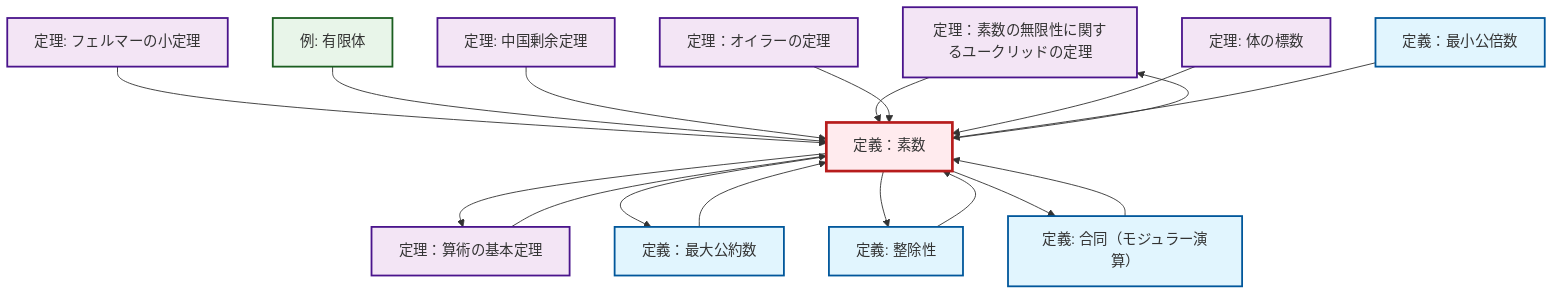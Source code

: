 graph TD
    classDef definition fill:#e1f5fe,stroke:#01579b,stroke-width:2px
    classDef theorem fill:#f3e5f5,stroke:#4a148c,stroke-width:2px
    classDef axiom fill:#fff3e0,stroke:#e65100,stroke-width:2px
    classDef example fill:#e8f5e9,stroke:#1b5e20,stroke-width:2px
    classDef current fill:#ffebee,stroke:#b71c1c,stroke-width:3px
    thm-euclid-infinitude-primes["定理：素数の無限性に関するユークリッドの定理"]:::theorem
    def-lcm["定義：最小公倍数"]:::definition
    thm-euler["定理：オイラーの定理"]:::theorem
    def-prime["定義：素数"]:::definition
    thm-chinese-remainder["定理: 中国剰余定理"]:::theorem
    thm-fermat-little["定理: フェルマーの小定理"]:::theorem
    def-gcd["定義：最大公約数"]:::definition
    thm-field-characteristic["定理: 体の標数"]:::theorem
    thm-fundamental-arithmetic["定理：算術の基本定理"]:::theorem
    ex-finite-field["例: 有限体"]:::example
    def-divisibility["定義: 整除性"]:::definition
    def-congruence["定義: 合同（モジュラー演算）"]:::definition
    def-divisibility --> def-prime
    thm-fermat-little --> def-prime
    thm-fundamental-arithmetic --> def-prime
    def-prime --> thm-fundamental-arithmetic
    def-gcd --> def-prime
    ex-finite-field --> def-prime
    thm-chinese-remainder --> def-prime
    thm-euclid-infinitude-primes --> def-prime
    def-prime --> def-gcd
    thm-euler --> def-prime
    thm-field-characteristic --> def-prime
    def-lcm --> def-prime
    def-congruence --> def-prime
    def-prime --> def-divisibility
    def-prime --> def-congruence
    def-prime --> thm-euclid-infinitude-primes
    class def-prime current